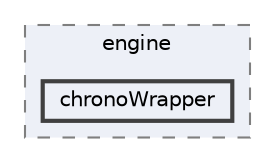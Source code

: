 digraph "techstorm/engine/chronoWrapper"
{
 // LATEX_PDF_SIZE
  bgcolor="transparent";
  edge [fontname=Helvetica,fontsize=10,labelfontname=Helvetica,labelfontsize=10];
  node [fontname=Helvetica,fontsize=10,shape=box,height=0.2,width=0.4];
  compound=true
  subgraph clusterdir_f0215e67d3150ee964ca241625d804af {
    graph [ bgcolor="#edf0f7", pencolor="grey50", label="engine", fontname=Helvetica,fontsize=10 style="filled,dashed", URL="dir_f0215e67d3150ee964ca241625d804af.html",tooltip=""]
  dir_789b5516bfe83993c7ec11c98fc4eb07 [label="chronoWrapper", fillcolor="#edf0f7", color="grey25", style="filled,bold", URL="dir_789b5516bfe83993c7ec11c98fc4eb07.html",tooltip=""];
  }
}
